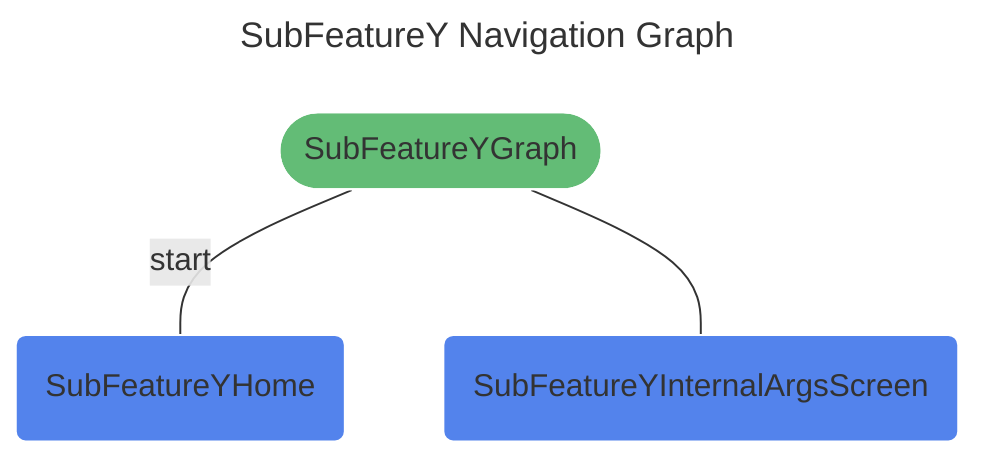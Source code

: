 ---
title: SubFeatureY Navigation Graph
---
%%{init: {'theme':'base', 'themeVariables': { 'primaryTextColor': '#fff' }}%%
graph TD
sub_feature_y(["SubFeatureYGraph"]) -- "start" --- sub_feature_y_home("SubFeatureYHome")
sub_feature_y(["SubFeatureYGraph"]) --- sub_feature_y_internal_args_screen("SubFeatureYInternalArgsScreen")


classDef destination fill:#5383EC,stroke:#ffffff;
class sub_feature_y_internal_args_screen,sub_feature_y_home destination;
classDef navgraph fill:#63BC76,stroke:#ffffff;
class sub_feature_y navgraph;